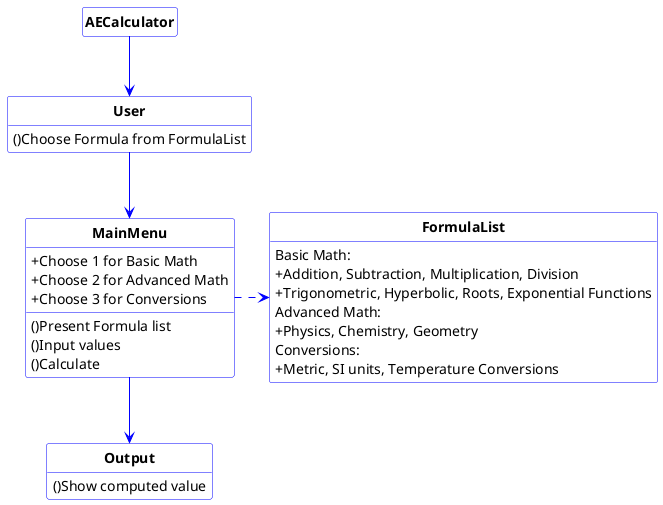 @startuml
skinparam style strictuml
skinparam classAttributeIconSize 0
skinparam classFontColor black
skinparam classFontStyle bold
skinparam sequenceMessageAlign Center
hide empty members

skinparam class {
BackgroundColor white
BorderColor blue
ArrowColor blue
}

class User{
()Choose Formula from FormulaList
}

class AECalculator {
 }

class FormulaList {
Basic Math:
+Addition, Subtraction, Multiplication, Division
+Trigonometric, Hyperbolic, Roots, Exponential Functions
Advanced Math:
+Physics, Chemistry, Geometry
Conversions:
+Metric, SI units, Temperature Conversions
}

class MainMenu {
+Choose 1 for Basic Math
+Choose 2 for Advanced Math
+Choose 3 for Conversions
()Present Formula list
()Input values
()Calculate
}

class Output{
()Show computed value
}


AECalculator --> User
User --> MainMenu
MainMenu .right.> FormulaList
MainMenu --> Output
@enduml
